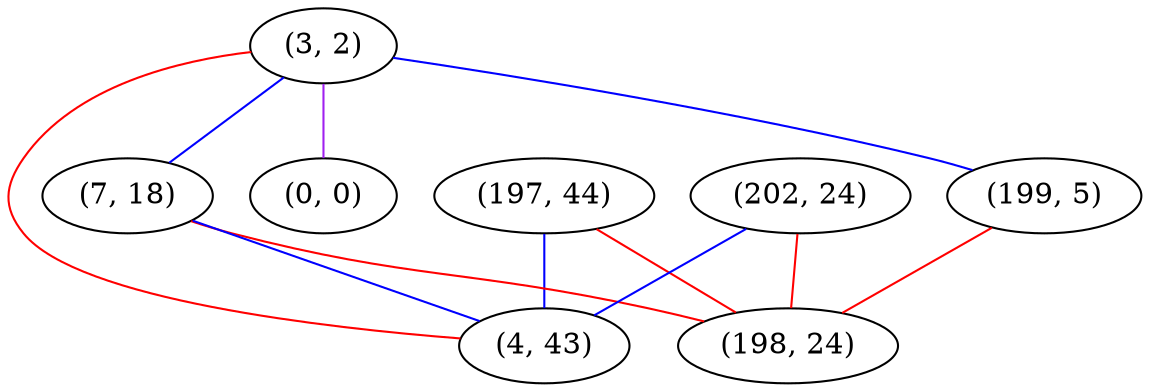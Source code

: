 graph "" {
"(3, 2)";
"(0, 0)";
"(197, 44)";
"(7, 18)";
"(202, 24)";
"(199, 5)";
"(198, 24)";
"(4, 43)";
"(3, 2)" -- "(199, 5)"  [color=blue, key=0, weight=3];
"(3, 2)" -- "(0, 0)"  [color=purple, key=0, weight=4];
"(3, 2)" -- "(7, 18)"  [color=blue, key=0, weight=3];
"(3, 2)" -- "(4, 43)"  [color=red, key=0, weight=1];
"(197, 44)" -- "(198, 24)"  [color=red, key=0, weight=1];
"(197, 44)" -- "(4, 43)"  [color=blue, key=0, weight=3];
"(7, 18)" -- "(198, 24)"  [color=red, key=0, weight=1];
"(7, 18)" -- "(4, 43)"  [color=blue, key=0, weight=3];
"(202, 24)" -- "(198, 24)"  [color=red, key=0, weight=1];
"(202, 24)" -- "(4, 43)"  [color=blue, key=0, weight=3];
"(199, 5)" -- "(198, 24)"  [color=red, key=0, weight=1];
}
